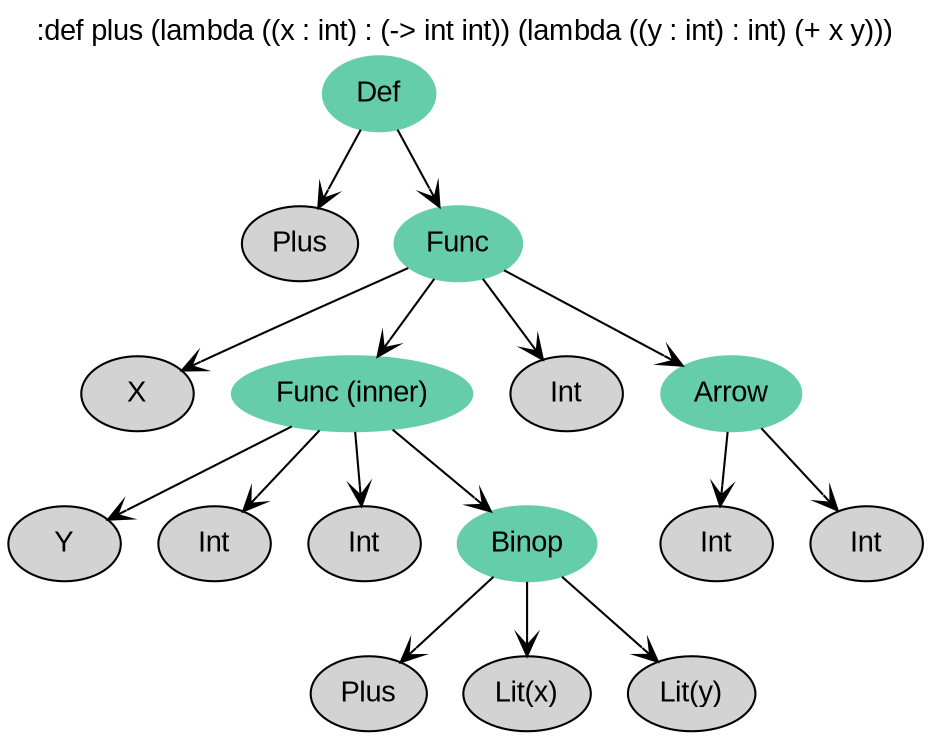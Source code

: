 digraph G {
    fontname = "Arial";
    labelloc = t;
    label = ":def plus (lambda ((x : int) : (-> int int)) (lambda ((y : int) : int) (+ x y)))";
    node [fontname = "Arial"; style = filled;];
    edge [arrowhead = vee;];
    n002 [label = "Def";color = aquamarine3;];
    n002 -> n003;
    n003 [label = "Plus";];
    n002 -> n004;
    n004 [label = "Func";color = aquamarine3;];
    n004 -> n005;
    n005 [label = "X";];
    n004 -> n006;
    n006 [label = "Func (inner)";color = aquamarine3;];
    n006 -> n007;
    n007 [label = "Y";];
    n006 -> n008;
    n008 [label = "Int";];
    n006 -> n009;
    n009 [label = "Int";];
    n006 -> n010;
    n010 [label = "Binop";color = aquamarine3;];
    n010 -> n011;
    n011 [label = "Plus";];
    n010 -> n012;
    n012 [label = "Lit(x)";];
    n010 -> n013;
    n013 [label = "Lit(y)";];
    n004 -> n014;
    n014 [label = "Int";];
    n004 -> n015;
    n015 [label = "Arrow";color = aquamarine3;];
    n015 -> n016;
    n016 [label = "Int";];
    n015 -> n017;
    n017 [label = "Int";];
}